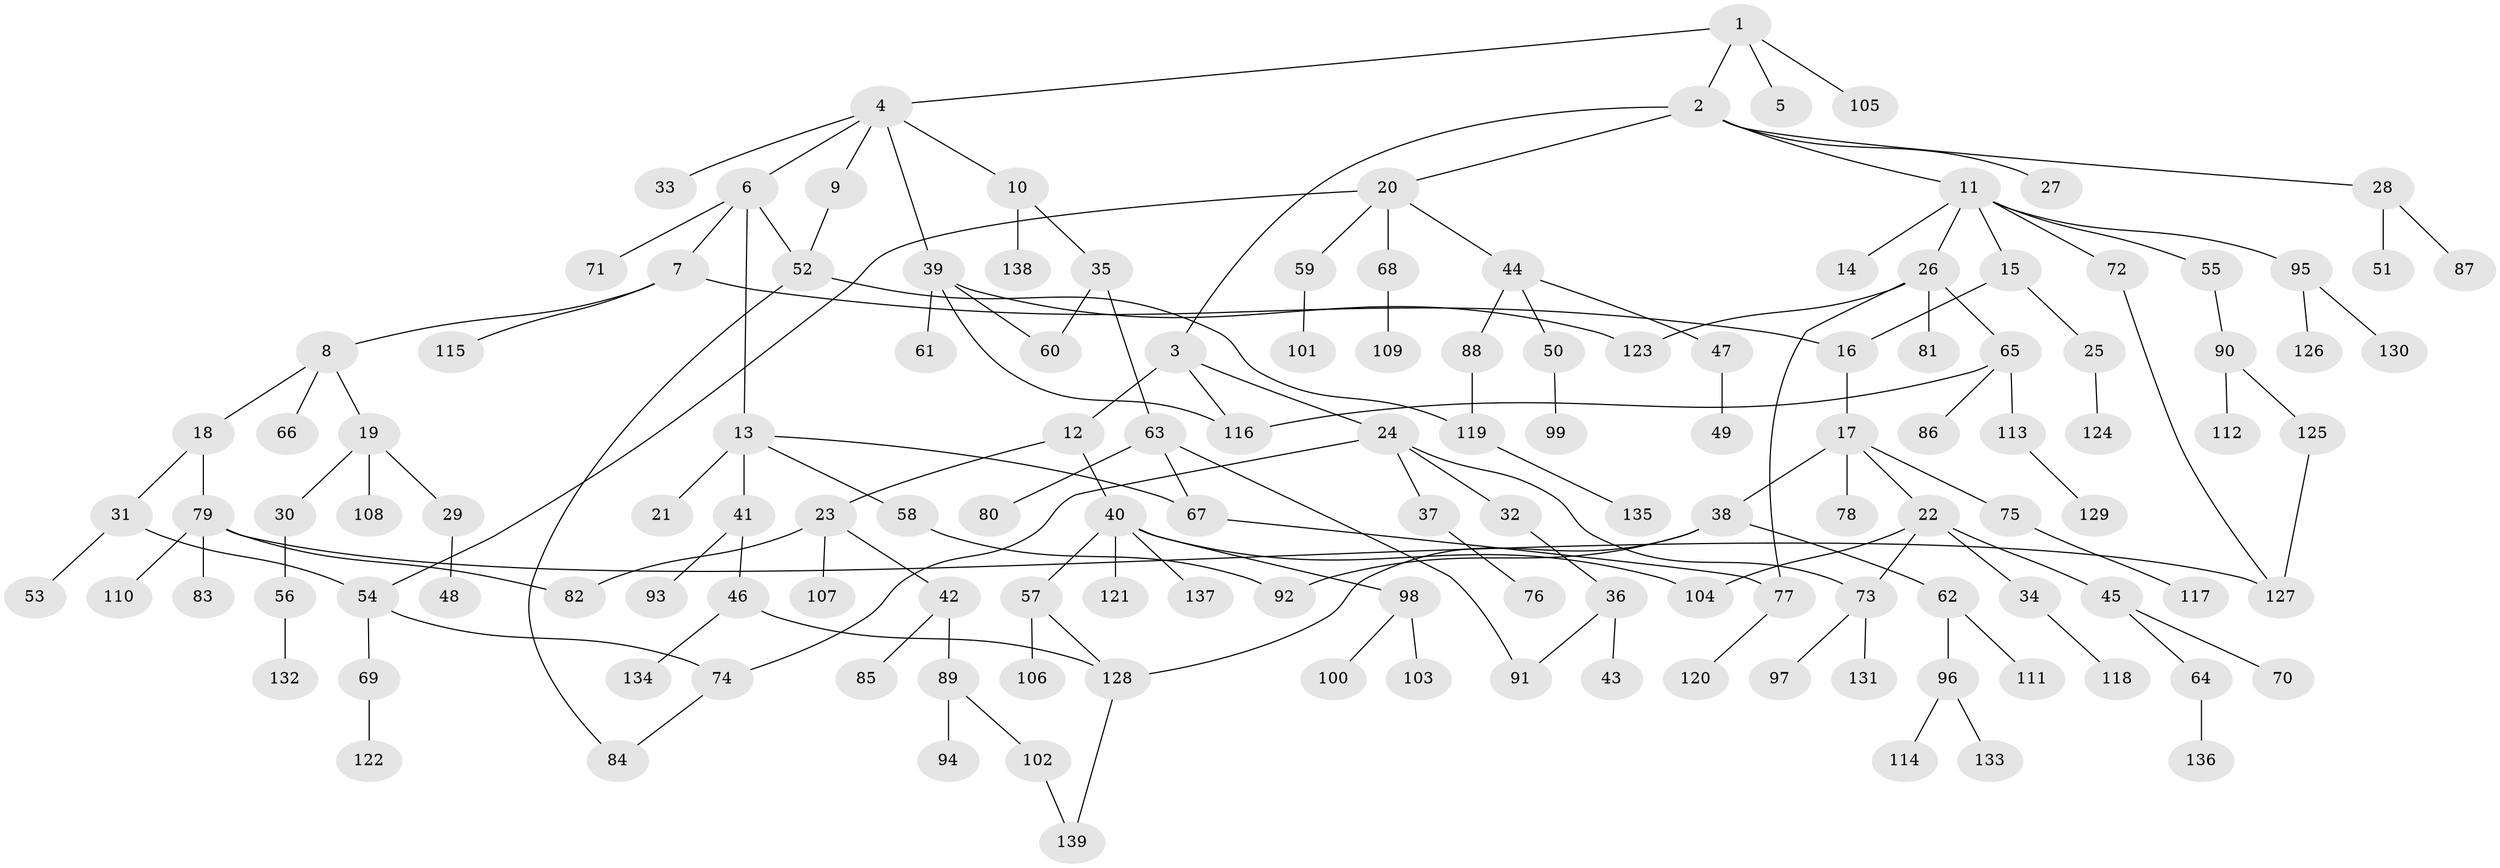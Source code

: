 // coarse degree distribution, {3: 0.20408163265306123, 5: 0.061224489795918366, 4: 0.1326530612244898, 2: 0.32653061224489793, 6: 0.01020408163265306, 1: 0.2653061224489796}
// Generated by graph-tools (version 1.1) at 2025/48/03/04/25 22:48:56]
// undirected, 139 vertices, 160 edges
graph export_dot {
  node [color=gray90,style=filled];
  1;
  2;
  3;
  4;
  5;
  6;
  7;
  8;
  9;
  10;
  11;
  12;
  13;
  14;
  15;
  16;
  17;
  18;
  19;
  20;
  21;
  22;
  23;
  24;
  25;
  26;
  27;
  28;
  29;
  30;
  31;
  32;
  33;
  34;
  35;
  36;
  37;
  38;
  39;
  40;
  41;
  42;
  43;
  44;
  45;
  46;
  47;
  48;
  49;
  50;
  51;
  52;
  53;
  54;
  55;
  56;
  57;
  58;
  59;
  60;
  61;
  62;
  63;
  64;
  65;
  66;
  67;
  68;
  69;
  70;
  71;
  72;
  73;
  74;
  75;
  76;
  77;
  78;
  79;
  80;
  81;
  82;
  83;
  84;
  85;
  86;
  87;
  88;
  89;
  90;
  91;
  92;
  93;
  94;
  95;
  96;
  97;
  98;
  99;
  100;
  101;
  102;
  103;
  104;
  105;
  106;
  107;
  108;
  109;
  110;
  111;
  112;
  113;
  114;
  115;
  116;
  117;
  118;
  119;
  120;
  121;
  122;
  123;
  124;
  125;
  126;
  127;
  128;
  129;
  130;
  131;
  132;
  133;
  134;
  135;
  136;
  137;
  138;
  139;
  1 -- 2;
  1 -- 4;
  1 -- 5;
  1 -- 105;
  2 -- 3;
  2 -- 11;
  2 -- 20;
  2 -- 27;
  2 -- 28;
  3 -- 12;
  3 -- 24;
  3 -- 116;
  4 -- 6;
  4 -- 9;
  4 -- 10;
  4 -- 33;
  4 -- 39;
  6 -- 7;
  6 -- 13;
  6 -- 52;
  6 -- 71;
  7 -- 8;
  7 -- 16;
  7 -- 115;
  8 -- 18;
  8 -- 19;
  8 -- 66;
  9 -- 52;
  10 -- 35;
  10 -- 138;
  11 -- 14;
  11 -- 15;
  11 -- 26;
  11 -- 55;
  11 -- 72;
  11 -- 95;
  12 -- 23;
  12 -- 40;
  13 -- 21;
  13 -- 41;
  13 -- 58;
  13 -- 67;
  15 -- 25;
  15 -- 16;
  16 -- 17;
  17 -- 22;
  17 -- 38;
  17 -- 75;
  17 -- 78;
  18 -- 31;
  18 -- 79;
  19 -- 29;
  19 -- 30;
  19 -- 108;
  20 -- 44;
  20 -- 54;
  20 -- 59;
  20 -- 68;
  22 -- 34;
  22 -- 45;
  22 -- 73;
  22 -- 104;
  23 -- 42;
  23 -- 82;
  23 -- 107;
  24 -- 32;
  24 -- 37;
  24 -- 74;
  24 -- 73;
  25 -- 124;
  26 -- 65;
  26 -- 77;
  26 -- 81;
  26 -- 123;
  28 -- 51;
  28 -- 87;
  29 -- 48;
  30 -- 56;
  31 -- 53;
  31 -- 54;
  32 -- 36;
  34 -- 118;
  35 -- 63;
  35 -- 60;
  36 -- 43;
  36 -- 91;
  37 -- 76;
  38 -- 62;
  38 -- 92;
  38 -- 128;
  39 -- 60;
  39 -- 61;
  39 -- 116;
  39 -- 123;
  40 -- 57;
  40 -- 98;
  40 -- 104;
  40 -- 121;
  40 -- 137;
  41 -- 46;
  41 -- 93;
  42 -- 85;
  42 -- 89;
  44 -- 47;
  44 -- 50;
  44 -- 88;
  45 -- 64;
  45 -- 70;
  46 -- 134;
  46 -- 128;
  47 -- 49;
  50 -- 99;
  52 -- 84;
  52 -- 119;
  54 -- 69;
  54 -- 74;
  55 -- 90;
  56 -- 132;
  57 -- 106;
  57 -- 128;
  58 -- 92;
  59 -- 101;
  62 -- 96;
  62 -- 111;
  63 -- 67;
  63 -- 80;
  63 -- 91;
  64 -- 136;
  65 -- 86;
  65 -- 113;
  65 -- 116;
  67 -- 77;
  68 -- 109;
  69 -- 122;
  72 -- 127;
  73 -- 97;
  73 -- 131;
  74 -- 84;
  75 -- 117;
  77 -- 120;
  79 -- 83;
  79 -- 110;
  79 -- 127;
  79 -- 82;
  88 -- 119;
  89 -- 94;
  89 -- 102;
  90 -- 112;
  90 -- 125;
  95 -- 126;
  95 -- 130;
  96 -- 114;
  96 -- 133;
  98 -- 100;
  98 -- 103;
  102 -- 139;
  113 -- 129;
  119 -- 135;
  125 -- 127;
  128 -- 139;
}
